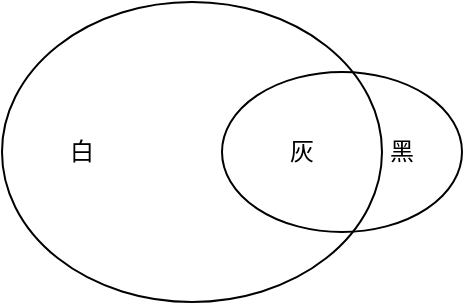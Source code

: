 <mxfile version="14.8.6" type="github">
  <diagram id="9dhxcd5zLiCDGKyovFnX" name="Page-1">
    <mxGraphModel dx="689" dy="376" grid="1" gridSize="10" guides="1" tooltips="1" connect="1" arrows="1" fold="1" page="1" pageScale="1" pageWidth="827" pageHeight="1169" math="0" shadow="0">
      <root>
        <mxCell id="0" />
        <mxCell id="1" parent="0" />
        <mxCell id="9xFqVU6_xqyPHwNH9stn-2" value="" style="ellipse;whiteSpace=wrap;html=1;sketch=0;shadow=0;fillColor=none;" vertex="1" parent="1">
          <mxGeometry x="260" y="480" width="120" height="80" as="geometry" />
        </mxCell>
        <mxCell id="9xFqVU6_xqyPHwNH9stn-4" value="" style="ellipse;whiteSpace=wrap;html=1;shadow=0;sketch=0;fillColor=none;" vertex="1" parent="1">
          <mxGeometry x="150" y="445" width="190" height="150" as="geometry" />
        </mxCell>
        <mxCell id="9xFqVU6_xqyPHwNH9stn-5" value="白" style="text;html=1;strokeColor=none;fillColor=none;align=center;verticalAlign=middle;whiteSpace=wrap;rounded=0;shadow=0;sketch=0;" vertex="1" parent="1">
          <mxGeometry x="170" y="510" width="40" height="20" as="geometry" />
        </mxCell>
        <mxCell id="9xFqVU6_xqyPHwNH9stn-6" value="黑" style="text;html=1;strokeColor=none;fillColor=none;align=center;verticalAlign=middle;whiteSpace=wrap;rounded=0;shadow=0;sketch=0;" vertex="1" parent="1">
          <mxGeometry x="330" y="510" width="40" height="20" as="geometry" />
        </mxCell>
        <mxCell id="9xFqVU6_xqyPHwNH9stn-7" value="灰" style="text;html=1;strokeColor=none;fillColor=none;align=center;verticalAlign=middle;whiteSpace=wrap;rounded=0;shadow=0;sketch=0;" vertex="1" parent="1">
          <mxGeometry x="280" y="510" width="40" height="20" as="geometry" />
        </mxCell>
      </root>
    </mxGraphModel>
  </diagram>
</mxfile>
